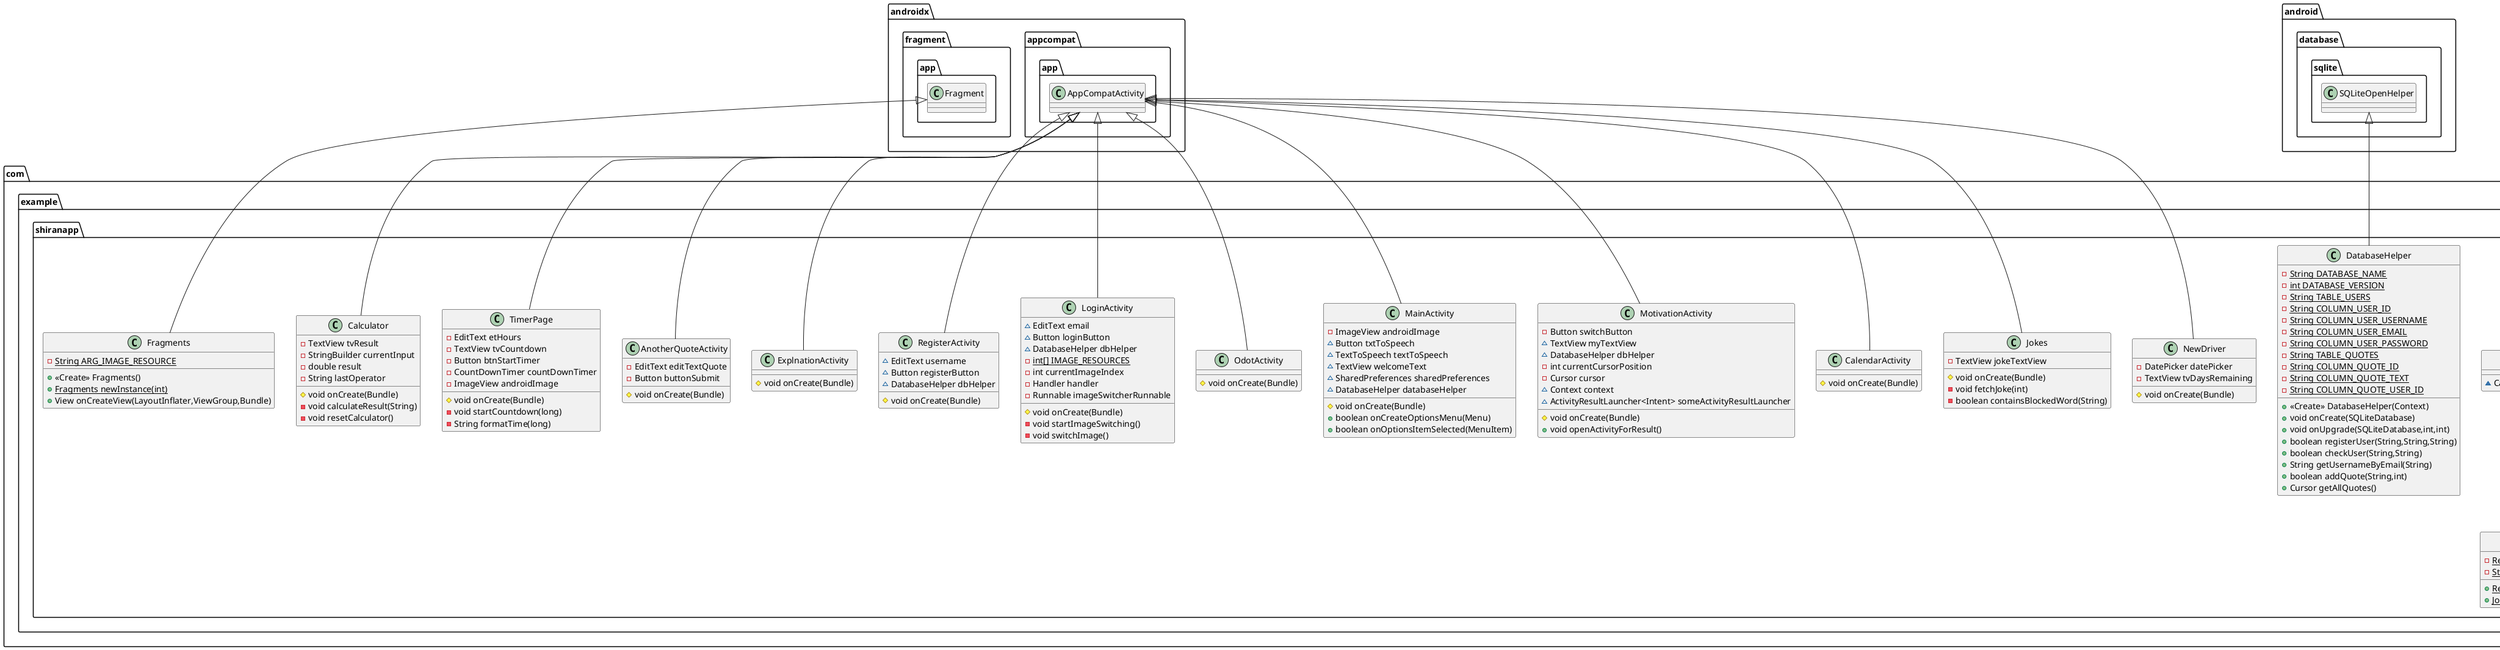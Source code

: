 @startuml
class com.example.shiranapp.CalendarActivity {
# void onCreate(Bundle)
}

class com.example.shiranapp.MotivationActivity {
- Button switchButton
~ TextView myTextView
~ DatabaseHelper dbHelper
- int currentCursorPosition
- Cursor cursor
~ Context context
~ ActivityResultLauncher<Intent> someActivityResultLauncher
# void onCreate(Bundle)
+ void openActivityForResult()
}


class com.example.shiranapp.MainActivity {
- ImageView androidImage
~ Button txtToSpeech
~ TextToSpeech textToSpeech
~ TextView welcomeText
~ SharedPreferences sharedPreferences
~ DatabaseHelper databaseHelper
# void onCreate(Bundle)
+ boolean onCreateOptionsMenu(Menu)
+ boolean onOptionsItemSelected(MenuItem)
}


interface com.example.shiranapp.JokesApiService {
~ Call<JokesResponse> getJoke()
}

class com.example.shiranapp.OdotActivity {
# void onCreate(Bundle)
}

class com.example.shiranapp.LoginActivity {
~ EditText email
~ Button loginButton
~ DatabaseHelper dbHelper
- {static} int[] IMAGE_RESOURCES
- int currentImageIndex
- Handler handler
- Runnable imageSwitcherRunnable
# void onCreate(Bundle)
- void startImageSwitching()
- void switchImage()
}


class com.example.shiranapp.JokesResponse {
- String type
- String joke
- String setup
- String delivery
+ String getJoke()
}


class com.example.shiranapp.RegisterActivity {
~ EditText username
~ Button registerButton
~ DatabaseHelper dbHelper
# void onCreate(Bundle)
}


class com.example.shiranapp.RetrofitClient {
- {static} Retrofit retrofit
- {static} String BASE_URL
+ {static} Retrofit getRetrofitInstance()
+ {static} JokesApiService getApiService()
}


class com.example.shiranapp.ExplnationActivity {
# void onCreate(Bundle)
}

class com.example.shiranapp.AnotherQuoteActivity {
- EditText editTextQuote
- Button buttonSubmit
# void onCreate(Bundle)
}


class com.example.shiranapp.TimerPage {
- EditText etHours
- TextView tvCountdown
- Button btnStartTimer
- CountDownTimer countDownTimer
- ImageView androidImage
# void onCreate(Bundle)
- void startCountdown(long)
- String formatTime(long)
}


class com.example.shiranapp.Calculator {
- TextView tvResult
- StringBuilder currentInput
- double result
- String lastOperator
# void onCreate(Bundle)
- void calculateResult(String)
- void resetCalculator()
}


class com.example.shiranapp.Fragments {
- {static} String ARG_IMAGE_RESOURCE
+ <<Create>> Fragments()
+ {static} Fragments newInstance(int)
+ View onCreateView(LayoutInflater,ViewGroup,Bundle)
}


class com.example.shiranapp.NewDriver {
- DatePicker datePicker
- TextView tvDaysRemaining
# void onCreate(Bundle)
}


class com.example.shiranapp.DatabaseHelper {
- {static} String DATABASE_NAME
- {static} int DATABASE_VERSION
- {static} String TABLE_USERS
- {static} String COLUMN_USER_ID
- {static} String COLUMN_USER_USERNAME
- {static} String COLUMN_USER_EMAIL
- {static} String COLUMN_USER_PASSWORD
- {static} String TABLE_QUOTES
- {static} String COLUMN_QUOTE_ID
- {static} String COLUMN_QUOTE_TEXT
- {static} String COLUMN_QUOTE_USER_ID
+ <<Create>> DatabaseHelper(Context)
+ void onCreate(SQLiteDatabase)
+ void onUpgrade(SQLiteDatabase,int,int)
+ boolean registerUser(String,String,String)
+ boolean checkUser(String,String)
+ String getUsernameByEmail(String)
+ boolean addQuote(String,int)
+ Cursor getAllQuotes()
}


class com.example.shiranapp.Jokes {
- TextView jokeTextView
# void onCreate(Bundle)
- void fetchJoke(int)
- boolean containsBlockedWord(String)
}




androidx.appcompat.app.AppCompatActivity <|-- com.example.shiranapp.CalendarActivity
androidx.appcompat.app.AppCompatActivity <|-- com.example.shiranapp.MotivationActivity
androidx.appcompat.app.AppCompatActivity <|-- com.example.shiranapp.MainActivity
androidx.appcompat.app.AppCompatActivity <|-- com.example.shiranapp.OdotActivity
androidx.appcompat.app.AppCompatActivity <|-- com.example.shiranapp.LoginActivity
androidx.appcompat.app.AppCompatActivity <|-- com.example.shiranapp.RegisterActivity
androidx.appcompat.app.AppCompatActivity <|-- com.example.shiranapp.ExplnationActivity
androidx.appcompat.app.AppCompatActivity <|-- com.example.shiranapp.AnotherQuoteActivity
androidx.appcompat.app.AppCompatActivity <|-- com.example.shiranapp.TimerPage
androidx.appcompat.app.AppCompatActivity <|-- com.example.shiranapp.Calculator
androidx.fragment.app.Fragment <|-- com.example.shiranapp.Fragments
androidx.appcompat.app.AppCompatActivity <|-- com.example.shiranapp.NewDriver
android.database.sqlite.SQLiteOpenHelper <|-- com.example.shiranapp.DatabaseHelper
androidx.appcompat.app.AppCompatActivity <|-- com.example.shiranapp.Jokes
@enduml